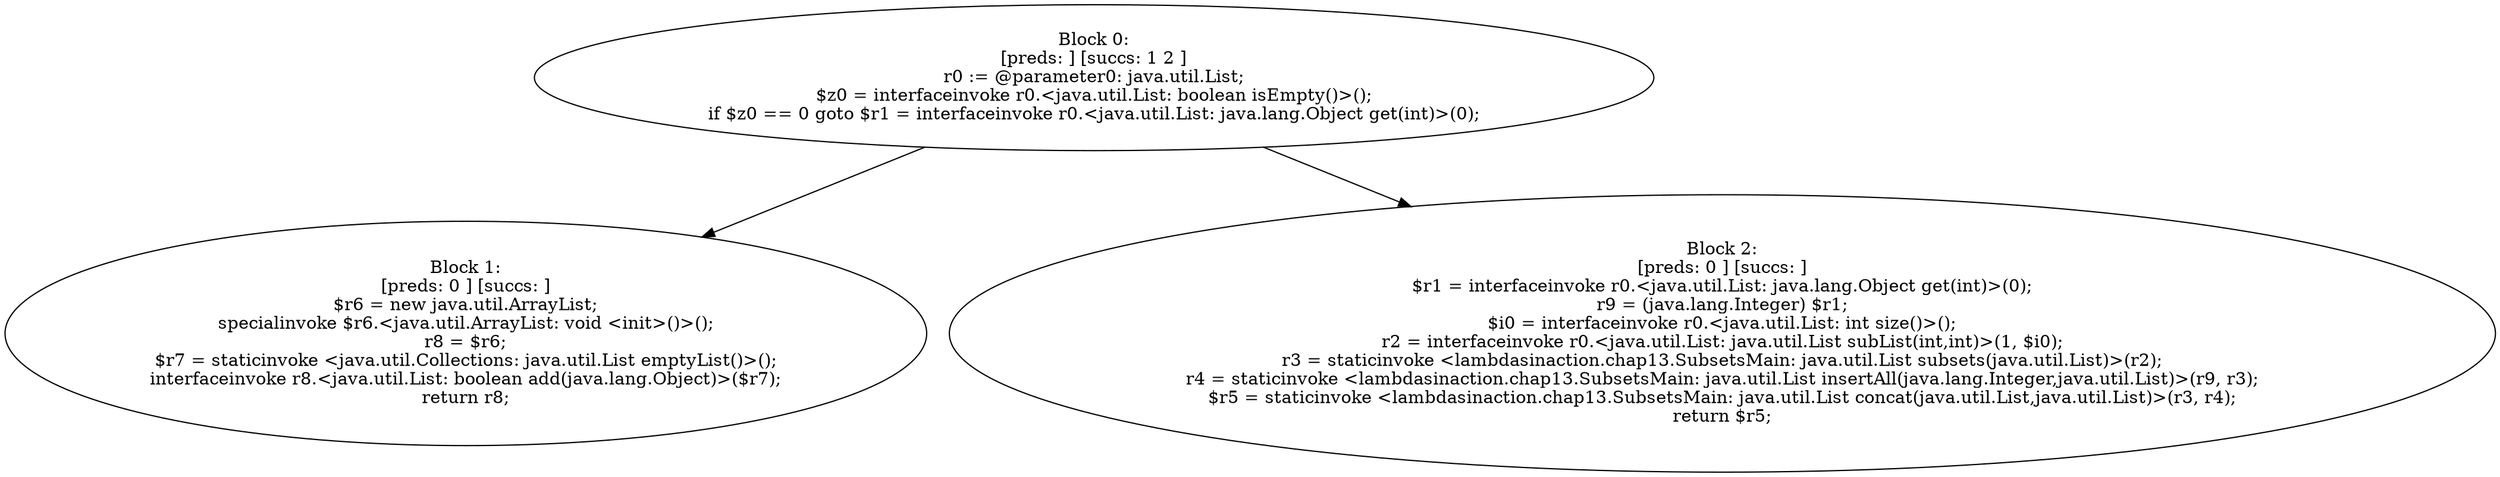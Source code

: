 digraph "unitGraph" {
    "Block 0:
[preds: ] [succs: 1 2 ]
r0 := @parameter0: java.util.List;
$z0 = interfaceinvoke r0.<java.util.List: boolean isEmpty()>();
if $z0 == 0 goto $r1 = interfaceinvoke r0.<java.util.List: java.lang.Object get(int)>(0);
"
    "Block 1:
[preds: 0 ] [succs: ]
$r6 = new java.util.ArrayList;
specialinvoke $r6.<java.util.ArrayList: void <init>()>();
r8 = $r6;
$r7 = staticinvoke <java.util.Collections: java.util.List emptyList()>();
interfaceinvoke r8.<java.util.List: boolean add(java.lang.Object)>($r7);
return r8;
"
    "Block 2:
[preds: 0 ] [succs: ]
$r1 = interfaceinvoke r0.<java.util.List: java.lang.Object get(int)>(0);
r9 = (java.lang.Integer) $r1;
$i0 = interfaceinvoke r0.<java.util.List: int size()>();
r2 = interfaceinvoke r0.<java.util.List: java.util.List subList(int,int)>(1, $i0);
r3 = staticinvoke <lambdasinaction.chap13.SubsetsMain: java.util.List subsets(java.util.List)>(r2);
r4 = staticinvoke <lambdasinaction.chap13.SubsetsMain: java.util.List insertAll(java.lang.Integer,java.util.List)>(r9, r3);
$r5 = staticinvoke <lambdasinaction.chap13.SubsetsMain: java.util.List concat(java.util.List,java.util.List)>(r3, r4);
return $r5;
"
    "Block 0:
[preds: ] [succs: 1 2 ]
r0 := @parameter0: java.util.List;
$z0 = interfaceinvoke r0.<java.util.List: boolean isEmpty()>();
if $z0 == 0 goto $r1 = interfaceinvoke r0.<java.util.List: java.lang.Object get(int)>(0);
"->"Block 1:
[preds: 0 ] [succs: ]
$r6 = new java.util.ArrayList;
specialinvoke $r6.<java.util.ArrayList: void <init>()>();
r8 = $r6;
$r7 = staticinvoke <java.util.Collections: java.util.List emptyList()>();
interfaceinvoke r8.<java.util.List: boolean add(java.lang.Object)>($r7);
return r8;
";
    "Block 0:
[preds: ] [succs: 1 2 ]
r0 := @parameter0: java.util.List;
$z0 = interfaceinvoke r0.<java.util.List: boolean isEmpty()>();
if $z0 == 0 goto $r1 = interfaceinvoke r0.<java.util.List: java.lang.Object get(int)>(0);
"->"Block 2:
[preds: 0 ] [succs: ]
$r1 = interfaceinvoke r0.<java.util.List: java.lang.Object get(int)>(0);
r9 = (java.lang.Integer) $r1;
$i0 = interfaceinvoke r0.<java.util.List: int size()>();
r2 = interfaceinvoke r0.<java.util.List: java.util.List subList(int,int)>(1, $i0);
r3 = staticinvoke <lambdasinaction.chap13.SubsetsMain: java.util.List subsets(java.util.List)>(r2);
r4 = staticinvoke <lambdasinaction.chap13.SubsetsMain: java.util.List insertAll(java.lang.Integer,java.util.List)>(r9, r3);
$r5 = staticinvoke <lambdasinaction.chap13.SubsetsMain: java.util.List concat(java.util.List,java.util.List)>(r3, r4);
return $r5;
";
}
